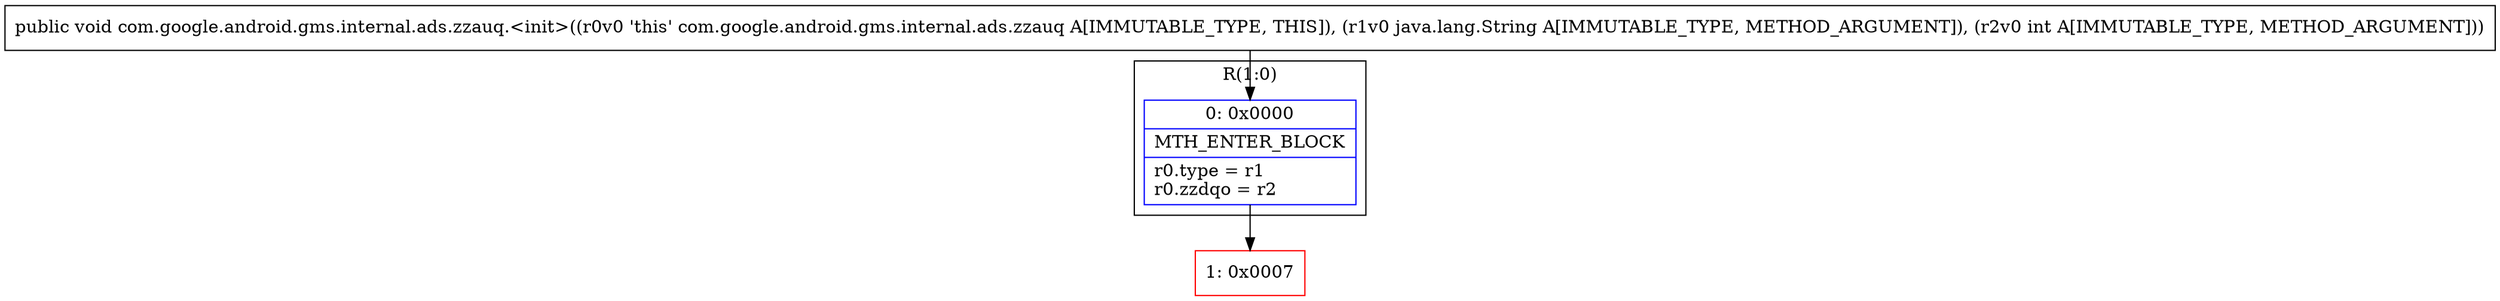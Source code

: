digraph "CFG forcom.google.android.gms.internal.ads.zzauq.\<init\>(Ljava\/lang\/String;I)V" {
subgraph cluster_Region_2050425928 {
label = "R(1:0)";
node [shape=record,color=blue];
Node_0 [shape=record,label="{0\:\ 0x0000|MTH_ENTER_BLOCK\l|r0.type = r1\lr0.zzdqo = r2\l}"];
}
Node_1 [shape=record,color=red,label="{1\:\ 0x0007}"];
MethodNode[shape=record,label="{public void com.google.android.gms.internal.ads.zzauq.\<init\>((r0v0 'this' com.google.android.gms.internal.ads.zzauq A[IMMUTABLE_TYPE, THIS]), (r1v0 java.lang.String A[IMMUTABLE_TYPE, METHOD_ARGUMENT]), (r2v0 int A[IMMUTABLE_TYPE, METHOD_ARGUMENT])) }"];
MethodNode -> Node_0;
Node_0 -> Node_1;
}

